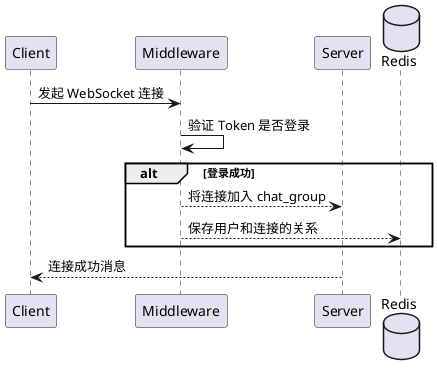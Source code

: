 @startuml

participant Client as C
participant Middleware as M
participant Server as S
database Redis

C -> M: 发起 WebSocket 连接
M -> M: 验证 Token 是否登录
alt 登录成功
  M --> S: 将连接加入 chat_group
  M --> Redis: 保存用户和连接的关系
end
S --> C: 连接成功消息

@enduml
@startuml

participant Client as C
participant Server as S
participant WeChat
database Redis

C -> S: 发送登录请求 (type=1)
S -> WeChat: 请求微信获取二维码
WeChat --> S: 返回登录二维码
S --> C: 发送登录二维码

@enduml
@startuml

participant Client as C
participant Server as S
participant WeChat
database Redis

C -> S: 用户扫码登录
S -> WeChat: 判断是否已关注，获取用户信息
alt 未关注
  WeChat --> S: 公众号发送授权二维码
  S --> C: 发送正在登录的通知
  C -> S: 用户点击授权
  S -> Redis: 保存用户信息
  S --> C: 跳转登录成功方法
else 已关注
  WeChat --> S: 获取用户信息
  S --> C: 跳转登录成功方法
end

@enduml
@startuml

participant Client as C
participant Server as S
participant Redis
database MySQL

C -> S: 用户登录成功
S -> S: 生成 Token
S -> S: 判断是否管理员
alt 是管理员
  S --> C: 发送登录成功消息（用户信息，Token，管理员标志）
else 非管理员
  S -> MySQL: 判断用户是否达到发放徽章要求
  MySQL --> S: 返回判断结果
  S --> C: 发送登录成功消息（用户信息，Token，非管理员标志，徽章信息）
end

@enduml

@startuml
participant Client as C
participant Server as S
participant WeChat
database Redis
database MySQL
C -> S: 请求web socket连接
S -> S: 中间件验证 Token 是否登录
alt 未登录
    C -> S: 用户请求登录
    S -> Redis: 生成随机 code，临时保存和 socket 的映射
    S -> WeChat: 向微信平台申请 code 事件码的临时二维码
    WeChat --> S: 返回二维码给服务器
    S --> C: 返回二维码给前端
    C -> WeChat: 用户扫码关注公众号
    WeChat -> S: 微信平台回调，带上 openid 和 code
    S --> Redis: 临时保存 openid 和 code 的映射
    S -> MySQL: 查找数据库是否有用户信息
    MySQL --> S: 返回查找结果
    alt 初次注册
      S --> C: 服务器推送用户授权连接
      C -> WeChat: 用户点击授权连接
      WeChat --> S: 微信平台返回授权码给服务器
      S -> WeChat: 通过授权码向微信平台获取 access token
      WeChat --> S: 返回 access token
      S -> WeChat: 通过 access token 获取用户信息
      WeChat --> S: 返回用户信息
      S -> MySQL: 在数据库内补充昵称和头像
    end
end
S -> Redis: 保存用户和连接的关系
S -->MySQL:获取用户信息
S -> Redis: 根据 code 匹配 socket
S --> C:主动推送登录成功消息
@enduml

@startuml
actor User
participant MessageSender
database Room表 as Room
database Contact表 as Contact
database Message表 as Message



User -> MessageSender: 发送消息
MessageSender -> MessageSender: 验证消息类型
MessageSender -> MessageSender: 查找策略类
MessageSender -> MessageSender: 保存消息
MessageSender -> MessageSender: 展示消息
MessageSender -> MessageSender: 发布消息事件

alt 是否是热门房间？
  MessageSender -> Room: 刷新活跃时间
  MessageSender -> Message: 保存消息
  MessageSender -> MessageSender: 发送消息给所有在线用户
else
  alt 是否是群聊？
    MessageSender -> Room: 刷新活跃时间
    MessageSender -> Message: 保存消息
    MessageSender -> Contact: 刷新或创建活跃时间
  else
    MessageSender -> Room: 刷新活跃时间
    MessageSender -> Message: 保存消息
    MessageSender -> Contact: 刷新或创建活跃时间
  end
end

@enduml
@startuml
participant Sender
participant MessageProcessor
participant URLMatcher
participant TitleParser
participant CompletableFutureUtil

Sender -> MessageProcessor: 发送消息
MessageProcessor -> URLMatcher: 匹配URL
URLMatcher -> TitleParser: 获取标题
TitleParser -> CompletableFutureUtil: 异步解析标题
CompletableFutureUtil -> TitleParser: 并行处理
TitleParser -> TitleParser: 超时熔断
TitleParser -> MessageProcessor: 返回标题
MessageProcessor -> Sender: 发送消息（包含标题）
@enduml

@startuml
participant MessageReceiver
participant URLMatcher
participant PageContentFetcher
participant ParsingStrategyFactory
participant ParsingStrategy
participant ThreadPool
participant Database

MessageReceiver -> URLMatcher: 提取URL
URLMatcher -> PageContentFetcher: 请求页面内容
PageContentFetcher -> ParsingStrategyFactory: 获取解析策略
ParsingStrategyFactory -> ParsingStrategy: 获取具体解析策略
ParsingStrategy -> ThreadPool: 异步解析
ThreadPool -> ParsingStrategy: 并行处理
ParsingStrategy -> PageContentFetcher: 获取标题和描述
PageContentFetcher -> PageContentFetcher: Head请求判断图片是否可请求
PageContentFetcher -> PageContentFetcher: 请求图片
PageContentFetcher -> PageContentFetcher: 超时熔断
PageContentFetcher -> Database: 保存解析结果到数据库
@enduml

@startuml
participant 前端
participant 用户服务
participant MinIO


前端 -> 用户服务: 申请上传文件
用户服务 -> MinIO: 申请临时上传url
MinIO --> 用户服务: 返回临时上传url
前端 --> MinIO: 上传文件
前端 --> 用户服务: 上传成功,保存url
用户服务 --> 前端: 获取url
前端 --> MinIO: 下载文件
@enduml
@startuml

!define RECTANGLE class

RECTANGLE 数据库 {
  + 加载敏感词(): List<String>
}

RECTANGLE Trie构建器 {
  + 构建Trie(words: List<String>): Trie
}

RECTANGLE Trie {
  + 匹配(text: String): List<匹配结果>
}

RECTANGLE 敏感词匹配器 {
  + 匹配敏感词(text: String, trie: Trie): List<匹配结果>
}

RECTANGLE 文本处理器 {
  + 替换敏感词(text: String, matches: List<匹配结果>): String
}

RECTANGLE 数据库写入器 {
  + 存储到数据库(text: String): void
}

数据库 --> Trie构建器
Trie构建器 --> Trie
Trie --> 敏感词匹配器
敏感词匹配器 --> 文本处理器
文本处理器 --> 数据库写入器

@enduml

@startuml


class 用户 {
  + 查看会话列表(): List<会话>
}

class 会话 {
  - 房间信息
  - 最新消息
  + 更新会话时间线()
}

class 收信箱 {
  + 查询第一页(start, end): List<会话>
  + 查询下一页(start, end): List<会话>
}

class 热点信箱 {
  + 查询(start, end): List<会话>
}

class 数据库 {
  + 存储用户会话信息()
}

用户 --> 收信箱
用户 --> 热点信箱
收信箱 --> 会话
热点信箱 --> 会话
会话 --> 数据库

@enduml

@startuml

!define RECTANGLE class
!define DATABASE class

RECTANGLE Frontend {
  + 主动翻页请求(pageSize, cursor)
  + 成员列表展示
  + 处理后台推送(user, status)
}

RECTANGLE Backend {
  + 用户上线事件推送(user, onlineTime)
  + 用户下线事件推送(user)
}

RECTANGLE MemberService {
  + 获取成员列表(pageSize, cursor)
  + 处理上线事件(user, onlineTime)
  + 处理下线事件(user)
}

RECTANGLE CursorProcessor {
  + 解析游标(cursor)
  + 生成新的游标(user, status)
}

DATABASE MemberList {
  + 在线成员列表
  + 离线成员列表
}

Frontend --> MemberService: 主动翻页请求
Frontend --> MemberService: 处理后台推送
Backend --> MemberService: 用户上下线事件推送
MemberService --> CursorProcessor: 解析游标
MemberService --> MemberList: 获取成员列表
MemberService --> MemberList: 处理上线/下线事件
MemberService --> Frontend: 成员列表展示

@enduml
@startuml

!define ENTITY class
!define PK {field}
!define FK {field}

ENTITY Room {
  PK id: int
  type: int
  hot_flag: int
  active_time: datetime
  last_msg_id: bigint
  ext_json: json
  create_time: datetime
  update_time: datetime
}

ENTITY RoomFriend {
  PK id: int
  room_id: int
  uid1: int
  uid2: int
  room_key: string
  status: int
  create_time: datetime
  update_time: datetime
}

ENTITY RoomGroup {
  PK id: int
  room_id: int
  name: string
  avatar: string
  ext_json: json
  delete_status: int
  create_time: datetime
  update_time: datetime
}

ENTITY GroupMember {
  PK id: int
  group_id: int
  uid: int
  role: int
  create_time: datetime
  update_time: datetime
}

ENTITY Contact {
  PK id: int
  uid: int
  room_id: int
  read_time: datetime
  active_time: datetime
  last_msg_id: bigint
  create_time: datetime
  update_time: datetime
}

ENTITY Message {
  PK id: int
  room_id: int
  from_user: int
  content: string
  reply_msg_id: bigint
  status: int
  gap_count: int
  type: int
  extra: json
  create_time: datetime
  update_time: datetime
}

ENTITY MessageMark {
  PK id: int
  msg: int
  user: int
  type: int
  status: int
  create_time: datetime
  update_time: datetime
}

ENTITY SensitiveWord {
  PK id: int
  word: string
}

ENTITY Blacklist {
  PK id: int
  type: int
  target: string
  create_time: datetime
  update_time: datetime
}

RoomFriend --|{ Room
RoomGroup --|{ Room
GroupMember --|{ RoomGroup
Contact --|{ Room
Message --|{ Room
MessageMark --|{ Message
SensitiveWord --|{ Message
Blacklist --|{ SensitiveWord

@enduml
